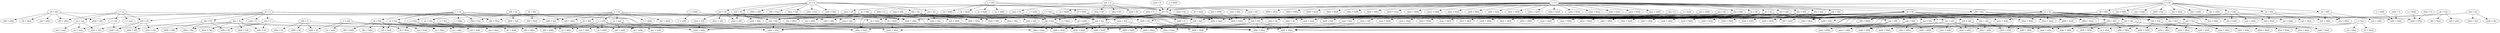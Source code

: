 digraph finite_state_machine {
	rankdir=TB;
	node [shape = ellipse];
	"aa = bbb" -> "abbb = bbba"
	"aa = bbb" -> "aab = bbbb"
	"aa = bbb" -> "aab = baa"
	"aa = bbb" -> "aaa = bbba"
	"aa = bbb" -> "aaa = abbb"
	"aaaa = bbb" -> "abbb = bbba"
	"aaaa = b" -> "ab = ba"
	"aaaa = ab" -> "abab = abba"
	"aaaa = ab" -> "aabb = abba"
	"aaaa = ab" -> "aab = aba"
	"aaa = bbb" -> "abbb = bbba"
	"aaa = bbb" -> "aaab = bbbb"
	"aaa = bbb" -> "aaab = baaa"
	"aaa = bbb" -> "aaaa = bbba"
	"aaa = bbb" -> "aaaa = abbb"
	"a = aab" -> "aabb = ab"
	"a = aab" -> "aaab = aaba"
	"a = aab" -> "aa = aaba"
	"a = aab" -> "aa = aaab"
	"aab = baa" -> "aabb = bbaa"
	"aab = baa" -> "aabb = baab"
	"aab = baa" -> "aaba = baaa"
	"aab = baa" -> "aaab = abaa"
	"aaaa = baa" -> "abaa = baaa"
	"abab = b" -> "abb = bab"
	"abab = b" -> "aabb = b"
	"aba = bb" -> "abbb = bbba"
	"aba = bb" -> "abab = bbb"
	"aba = bb" -> "abab = baba"
	"aba = bb" -> "abaa = bba"
	"aba = bb" -> "aaba = abb"
	"ab = aba" -> "abb = abba"
	"ab = aba" -> "abab = abba"
	"ab = aba" -> "abab = abb"
	"ab = aba" -> "aba = abaa"
	"ab = aba" -> "ab = abaa"
	"ab = aba" -> "aab = aaba"
	"aa = abab" -> "aaab = abaa"
	"a = baab" -> "aaab = baaa"
	"abab = bb" -> "abbb = bbab"
	"aab = bab" -> "aabb = babb"
	"aab = bab" -> "aaba = baba"
	"aab = bab" -> "aaab = abab"
	"a = bab" -> "abab = baba"
	"a = bab" -> "ab = babb"
	"a = bab" -> "aab = baa"
	"a = bab" -> "aa = baba"
	"a = bab" -> "aa = abab"
	"aab = bbb" -> "aabb = bbbb"
	"aab = bbb" -> "aabb = baab"
	"aab = bbb" -> "aaba = bbba"
	"aab = bbb" -> "aaab = abbb"
	"aaa = ba" -> "abba = bbaa"
	"aaa = ba" -> "abba = baba"
	"aaa = ba" -> "abaa = bba"
	"aaa = ba" -> "aba = baa"
	"aaa = ba" -> "aaba = bba"
	"aaa = ba" -> "aaab = bab"
	"aaa = ba" -> "aaaa = baa"
	"aaa = ba" -> "aaaa = aba"
	"a = baba" -> "aba = baa"
	"a = baba" -> "a = bbaa"
	"a = bb" -> "abbb = baa"
	"a = bb" -> "aba = bbab"
	"a = bb" -> "aba = babb"
	"a = bb" -> "aba = abbb"
	"a = bb" -> "ab = bbb"
	"a = bb" -> "ab = ba"
	"a = bb" -> "aab = bbba"
	"a = bb" -> "aaa = baab"
	"a = bb" -> "aa = bbbb"
	"a = bb" -> "aa = bba"
	"a = bb" -> "aa = bab"
	"a = bb" -> "aa = abb"
	"abb = bba" -> "abbb = bbab"
	"abb = bba" -> "abba = bbaa"
	"abb = bba" -> "aabb = bbaa"
	"abb = bba" -> "aabb = abba"
	"aba = bbb" -> "abab = bbbb"
	"aba = bbb" -> "abab = baba"
	"aba = bbb" -> "abaa = bbba"
	"aba = bbb" -> "aaba = abbb"
	"abb = baa" -> "abbb = baab"
	"abb = baa" -> "abba = baaa"
	"abb = baa" -> "aabb = abaa"
	"aa = ba" -> "abba = bbba"
	"aa = ba" -> "abba = baba"
	"aa = ba" -> "abba = baaa"
	"aa = ba" -> "abaa = bbba"
	"aa = ba" -> "abaa = baba"
	"aa = ba" -> "abaa = abba"
	"aa = ba" -> "aba = bba"
	"aa = ba" -> "aba = baa"
	"aa = ba" -> "aaba = bbba"
	"aa = ba" -> "aaba = bbaa"
	"aa = ba" -> "aab = bab"
	"aa = ba" -> "aaaa = bbba"
	"aa = ba" -> "aaaa = baba"
	"aa = ba" -> "aaa = bba"
	"aa = ba" -> "aaa = baa"
	"aa = ba" -> "aaa = aba"
	"abb = bb" -> "abbb = bbb"
	"abb = bb" -> "abbb = babb"
	"abb = bb" -> "abba = bba"
	"abb = bb" -> "aabb = bb"
	"abb = bb" -> "aabb = abb"
	"aab = bb" -> "aabb = bbb"
	"aab = bb" -> "aabb = baab"
	"aab = bb" -> "aaba = bba"
	"aab = bb" -> "aaab = abb"
	"a = bbb" -> "ab = bbbb"
	"a = bbb" -> "ab = ba"
	"a = bbb" -> "aa = bbba"
	"a = bbb" -> "aa = bbab"
	"a = bbb" -> "aa = babb"
	"a = bbb" -> "aa = abbb"
	"a = abb" -> "ab = abbb"
	"a = abb" -> "aabb = abba"
	"a = abb" -> "aa = abba"
	"a = abb" -> "aa = aabb"
	"ab = abb" -> "abb = abbb"
	"ab = abb" -> "aba = abba"
	"ab = abb" -> "ab = abbb"
	"ab = abb" -> "aab = aabb"
	"aaa = b" -> "abaa = bb"
	"aaa = b" -> "ab = ba"
	"aaa = b" -> "aaba = bb"
	"aaa = b" -> "aaab = bb"
	"aaa = b" -> "aaaa = ba"
	"aaa = b" -> "aaaa = ab"
	"aaaa = abb" -> "aabb = abba"
	"aaa = aba" -> "aaba = abaa"
	"aaa = aba" -> "aaab = abab"
	"aaa = aba" -> "aaaa = abaa"
	"aaa = aba" -> "aaaa = aaba"
	"a = aaa" -> "aaab = ab"
	"a = aaa" -> "aa = aaaa"
	"aa = b" -> "abba = bbb"
	"aa = b" -> "abb = baaa"
	"aa = b" -> "abaa = bab"
	"aa = b" -> "aba = bb"
	"aa = b" -> "ab = ba"
	"aa = b" -> "aaba = bab"
	"aa = b" -> "aab = bb"
	"aa = b" -> "aaab = bba"
	"aa = b" -> "aaaa = bb"
	"aa = b" -> "aaa = ba"
	"aa = b" -> "aaa = ab"
	"a = babb" -> "aabb = baba"
	"aaaa = ba" -> "abba = bbaa"
	"aaaa = ba" -> "abba = baba"
	"aaaa = ba" -> "aba = baa"
	"a = bbab" -> "abab = bbaa"
	"abba = b" -> "abbb = bbba"
	"abb = b" -> "abbb = bb"
	"abb = b" -> "abbb = babb"
	"abb = b" -> "abba = ba"
	"abb = b" -> "aabb = ab"
	"ab = babb" -> "aabb = baab"
	"aaaa = bab" -> "abab = baba"
	"aa = bb" -> "abba = bbbb"
	"aa = bb" -> "abba = baab"
	"aa = bb" -> "abb = bba"
	"aa = bb" -> "abaa = bbab"
	"aa = bb" -> "abaa = abbb"
	"aa = bb" -> "aaba = babb"
	"aa = bb" -> "aab = bbb"
	"aa = bb" -> "aab = baa"
	"aa = bb" -> "aaaa = bbbb"
	"aa = bb" -> "aaaa = baab"
	"aa = bb" -> "aaa = bba"
	"aa = bb" -> "aaa = abb"
	"a = bba" -> "abba = bbaa"
	"a = bba" -> "ab = bbab"
	"a = bba" -> "aa = bbaa"
	"a = bba" -> "aa = abba"
	"aba = b" -> "abb = bba"
	"aba = b" -> "abab = bb"
	"aba = b" -> "abab = baba"
	"aba = b" -> "abaa = ba"
	"aba = b" -> "aaba = ab"
	"aab = bba" -> "aabb = bbab"
	"aab = bba" -> "aaba = bbaa"
	"aab = bba" -> "aaab = abba"
	"aaaa = bb" -> "abb = bba"
	"abaa = ba" -> "abba = bbaa"
	"aaba = ab" -> "aabb = abba"
	"aab = aba" -> "aabb = abab"
	"aab = aba" -> "aaba = abaa"
	"aab = aba" -> "aaab = abaa"
	"aab = aba" -> "aaab = aaba"
	"aa = bba" -> "abba = bbaa"
	"aa = bba" -> "aab = bbab"
	"aa = bba" -> "aaa = bbaa"
	"aa = bba" -> "aaa = abba"
	"a = ab" -> "abab = abba"
	"a = ab" -> "aba = abab"
	"a = ab" -> "ab = abb"
	"a = ab" -> "aabb = aba"
	"a = ab" -> "aab = abba"
	"a = ab" -> "aab = aba"
	"a = ab" -> "aa = abab"
	"a = ab" -> "aa = aba"
	"a = ab" -> "aa = aab"
	"a = ab" -> "a = abbb"
	"a = ab" -> "a = abb"
	"abb = bbb" -> "abbb = bbbb"
	"abb = bbb" -> "abbb = babb"
	"abb = bbb" -> "abba = bbba"
	"abb = bbb" -> "aabb = bbbb"
	"abb = bbb" -> "aabb = babb"
	"abb = bbb" -> "aabb = abbb"
	"a = bbbb" -> "ab = ba"
	"aa = aaa" -> "aaab = aab"
	"aa = aaa" -> "aaa = aaaa"
	"aa = aaa" -> "aa = aaaa"
	"aba = bbbb" -> "abab = baba"
	"aab = abb" -> "aabb = abbb"
	"aab = abb" -> "aaba = abba"
	"aab = abb" -> "aaab = abbb"
	"aab = abb" -> "aaab = aabb"
	"aaaa = bba" -> "abba = bbaa"
	"a = aba" -> "ab = abab"
	"a = aba" -> "aaba = abaa"
	"a = aba" -> "aa = abaa"
	"a = aba" -> "aa = aaba"
	"abb = bbbb" -> "abbb = babb"
	"ab = b" -> "abb = bb"
	"ab = b" -> "abb = bab"
	"ab = b" -> "abb = baab"
	"ab = b" -> "abab = bb"
	"ab = b" -> "abab = baab"
	"ab = b" -> "abab = abb"
	"ab = b" -> "aba = ba"
	"ab = b" -> "aabb = bab"
	"ab = b" -> "aab = b"
	"ab = b" -> "aab = ab"
	"ab = b" -> "aaab = b"
	"aaa = bbbb" -> "aaab = baaa"
	"aab = b" -> "aabb = bb"
	"aab = b" -> "aabb = baab"
	"aab = b" -> "aaba = ba"
	"aab = b" -> "aaab = ab"
	"aaa = aab" -> "aaba = aabb"
	"aaa = aab" -> "aaab = aabb"
	"aaa = aab" -> "aaab = aaba"
	"aaa = aab" -> "aaaa = aabb"
	"aaa = aab" -> "aaaa = aaba"
	"aaa = aab" -> "aaaa = aaab"
	"aaa = baa" -> "abaa = bbaa"
	"aaa = baa" -> "abaa = baaa"
	"aaa = baa" -> "aaab = baab"
	"aaa = baa" -> "aaaa = bbaa"
	"aaa = baa" -> "aaaa = baaa"
	"aaa = baa" -> "aaaa = abaa"
	"aa = aab" -> "aab = aabb"
	"aa = aab" -> "aaab = aaba"
	"aa = aab" -> "aaa = aaba"
	"aa = aab" -> "aaa = aaab"
	"aa = aab" -> "aa = aabb"
	"abb = ba" -> "abbb = bab"
	"abb = ba" -> "abba = baa"
	"abb = ba" -> "aabb = aba"
	"ab = ba" -> "abbb = bbba"
	"ab = ba" -> "abba = baab"
	"ab = ba" -> "abb = bba"
	"ab = ba" -> "abb = bab"
	"ab = ba" -> "abab = bbaa"
	"ab = ba" -> "abab = baba"
	"ab = ba" -> "abab = abba"
	"ab = ba" -> "aba = baa"
	"ab = ba" -> "aabb = baba"
	"ab = ba" -> "aab = baa"
	"ab = ba" -> "aab = aba"
	"ab = ba" -> "aaab = baaa"
	"aba = ba" -> "abba = bba"
	"aba = ba" -> "abba = baba"
	"aba = ba" -> "abab = bab"
	"aba = ba" -> "abaa = baa"
	"aba = ba" -> "aaba = ba"
	"aba = ba" -> "aaba = aba"
	"abaa = b" -> "abab = bbaa"
	"ab = bb" -> "abbb = baab"
	"ab = bb" -> "abb = bbb"
	"ab = bb" -> "abb = bab"
	"ab = bb" -> "abab = bbbb"
	"ab = bb" -> "abab = babb"
	"ab = bb" -> "abab = baab"
	"ab = bb" -> "abab = abbb"
	"ab = bb" -> "aba = bba"
	"ab = bb" -> "aabb = bbab"
	"ab = bb" -> "aab = bbb"
	"ab = bb" -> "aab = bab"
	"ab = bb" -> "aab = abb"
	"ab = bb" -> "aaab = bbbb"
	"ab = bb" -> "aaab = bbab"
	"ab = bb" -> "aaab = babb"
	"ab = bb" -> "aaab = baab"
	"ab = baa" -> "abb = baab"
	"ab = baa" -> "aba = baaa"
	"ab = baa" -> "aab = abaa"
	"aa = baba" -> "aaba = baaa"
	"a = baa" -> "abaa = baaa"
	"a = baa" -> "ab = baab"
	"a = baa" -> "aa = baaa"
	"a = baa" -> "aa = abaa"
	"aaa = bb" -> "abb = bba"
	"aaa = bb" -> "aaab = bbb"
	"aaa = bb" -> "aaab = baaa"
	"aaa = bb" -> "aaaa = bba"
	"aaa = bb" -> "aaaa = abb"
	"a = ba" -> "abba = baba"
	"a = ba" -> "abba = baa"
	"a = ba" -> "aba = bbaa"
	"a = ba" -> "aba = baa"
	"a = ba" -> "aba = abba"
	"a = ba" -> "ab = bab"
	"a = ba" -> "aa = baba"
	"a = ba" -> "aa = baa"
	"a = ba" -> "aa = aba"
	"a = ba" -> "a = bbba"
	"a = ba" -> "a = bba"
	"ab = bba" -> "abb = bbab"
	"ab = bba" -> "aba = bbaa"
	"ab = bba" -> "aab = abba"
	"aa = ab" -> "abba = abbb"
	"aa = ab" -> "abab = abba"
	"aa = ab" -> "abaa = abbb"
	"aa = ab" -> "abaa = abab"
	"aa = ab" -> "aba = abb"
	"aa = ab" -> "aabb = abaa"
	"aa = ab" -> "aaba = abbb"
	"aa = ab" -> "aaba = abab"
	"aa = ab" -> "aab = abb"
	"aa = ab" -> "aab = aba"
	"aa = ab" -> "aaab = abba"
	"aa = ab" -> "aaaa = abbb"
	"aa = ab" -> "aaaa = abab"
	"aa = ab" -> "aaa = abb"
	"aa = ab" -> "aaa = aba"
	"aa = ab" -> "aaa = aab"
	"ab = bbbb" -> "abb = bab"
	"ab = bbbb" -> "abab = baab"
	"ab = bbbb" -> "aabb = baab"
	"aa = bab" -> "abab = baba"
	"aa = bab" -> "aab = babb"
	"aa = bab" -> "aaab = baaa"
	"aa = bab" -> "aaa = baba"
	"aa = bab" -> "aaa = abab"
	"aba = baa" -> "abab = baab"
	"aba = baa" -> "abaa = baaa"
	"aba = baa" -> "aaba = baaa"
	"aba = baa" -> "aaba = abaa"
	"a = aa" -> "aba = abaa"
	"a = aa" -> "aaba = abaa"
	"a = aa" -> "aab = ab"
	"a = aa" -> "aa = aaa"
	"a = aa" -> "a = aaaa"
	"a = aa" -> "a = aaa"
	"a = b" -> "abbb = bbaa"
	"a = b" -> "abbb = baba"
	"a = b" -> "abbb = baaa"
	"a = b" -> "abba = bbab"
	"a = b" -> "abba = babb"
	"a = b" -> "abb = baa"
	"a = b" -> "abab = bbba"
	"a = b" -> "abab = baaa"
	"a = b" -> "abaa = bbbb"
	"a = b" -> "abaa = babb"
	"a = b" -> "abaa = baab"
	"a = b" -> "aba = bbb"
	"a = b" -> "aba = bab"
	"a = b" -> "ab = bb"
	"a = b" -> "ab = ba"
	"a = b" -> "aabb = bbba"
	"a = b" -> "aabb = baaa"
	"a = b" -> "aaba = bbbb"
	"a = b" -> "aaba = bbab"
	"a = b" -> "aaba = baab"
	"a = b" -> "aab = bba"
	"a = b" -> "aaab = bbba"
	"a = b" -> "aaab = bbaa"
	"a = b" -> "aaab = baba"
	"a = b" -> "aaaa = bbab"
	"a = b" -> "aaaa = babb"
	"a = b" -> "aaa = bbb"
	"a = b" -> "aaa = bab"
	"a = b" -> "aa = bb"
	"a = b" -> "aa = ba"
	"a = b" -> "aa = ab"
	"abab = ba" -> "abba = baab"
	"aaaa = aba" -> "aaba = abaa"
	"aaa = bba" -> "abba = bbaa"
	"aaa = bba" -> "aaab = bbab"
	"aaa = bba" -> "aaaa = bbaa"
	"aaa = bba" -> "aaaa = abba"
	"aa = aba" -> "aaba = abaa"
	"aa = aba" -> "aab = abab"
	"aa = aba" -> "aaa = abaa"
	"aa = aba" -> "aaa = aaba"
	"aaba = b" -> "aabb = baba"
	"aa = baa" -> "abaa = baaa"
	"aa = baa" -> "aab = baab"
	"aa = baa" -> "aaa = baaa"
	"aa = baa" -> "aaa = abaa"
	"aa = baa" -> "aa = bbaa"
	"aba = bab" -> "abab = babb"
	"aba = bab" -> "abaa = bbab"
	"aba = bab" -> "abaa = baba"
	"aba = bab" -> "aaba = babb"
	"aba = bab" -> "aaba = abab"
	"aa = abb" -> "aabb = abba"
	"aa = abb" -> "aab = abbb"
	"aa = abb" -> "aaa = abba"
	"aa = abb" -> "aaa = aabb"
	"a = abab" -> "aab = aba"
	"a = abab" -> "a = aabb"
	"ab = baba" -> "abba = baab"
	"aaaa = aab" -> "aaab = aaba"
	"aaa = bab" -> "abab = baba"
	"aaa = bab" -> "aaab = babb"
	"aaa = bab" -> "aaaa = baba"
	"aaa = bab" -> "aaaa = abab"
	"aab = bbbb" -> "aabb = baab"
	"abb = bab" -> "abbb = bbab"
	"abb = bab" -> "abbb = babb"
	"abb = bab" -> "abba = baba"
	"abb = bab" -> "aabb = abab"
	"aba = abb" -> "abab = abbb"
	"aba = abb" -> "abaa = abba"
	"aba = abb" -> "aaba = aabb"
	"aab = ab" -> "aabb = abb"
	"aab = ab" -> "aaba = aba"
	"aab = ab" -> "aaab = ab"
	"aab = ab" -> "aaab = aab"
	"aaa = ab" -> "abab = abba"
	"aaa = ab" -> "abaa = abb"
	"aaa = ab" -> "aabb = abba"
	"aaa = ab" -> "aaba = abb"
	"aaa = ab" -> "aab = aba"
	"aaa = ab" -> "aaab = abb"
	"aaa = ab" -> "aaaa = aba"
	"aaa = ab" -> "aaaa = aab"
	"aa = bbbb" -> "aab = baa"
	"ab = bbb" -> "abb = bbbb"
	"ab = bbb" -> "abb = bab"
	"ab = bbb" -> "abab = baab"
	"ab = bbb" -> "aba = bbba"
	"ab = bbb" -> "aabb = baab"
	"ab = bbb" -> "aab = bbab"
	"ab = bbb" -> "aab = babb"
	"ab = bbb" -> "aab = abbb"
	"ab = bab" -> "abb = babb"
	"ab = bab" -> "abab = baab"
	"ab = bab" -> "aba = baba"
	"ab = bab" -> "ab = bbab"
	"ab = bab" -> "aab = baab"
	"ab = bab" -> "aab = abab"
	"aab = ba" -> "aabb = bab"
	"aab = ba" -> "aaba = baa"
	"aab = ba" -> "aaab = aba"
	"aaa = abb" -> "aabb = abba"
	"aaa = abb" -> "aaab = abbb"
	"aaa = abb" -> "aaaa = abba"
	"aaa = abb" -> "aaaa = aabb"
	"aba = bba" -> "abab = bbab"
	"aba = bba" -> "abaa = bbaa"
	"aba = bba" -> "aaba = abba"
}